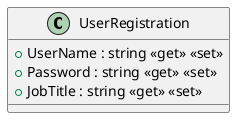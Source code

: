 @startuml
class UserRegistration {
    + UserName : string <<get>> <<set>>
    + Password : string <<get>> <<set>>
    + JobTitle : string <<get>> <<set>>
}
@enduml
